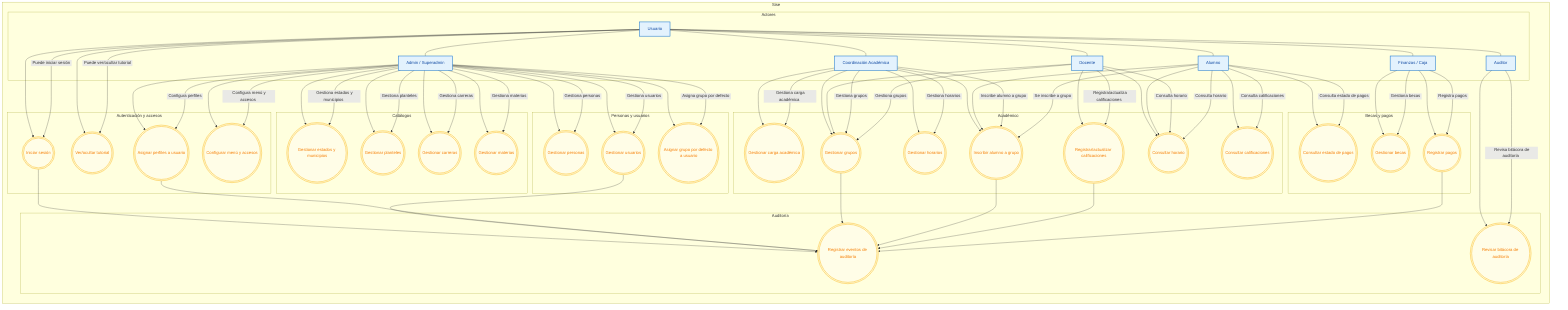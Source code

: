 %%{init: {"themeVariables": {"background": "#fff", "bodyBackground": "#fff"}}}%%
flowchart LR

    subgraph Sise
        direction TB

        %% ========== Actores ========== 
        subgraph Actores
            direction TB
            A[Usuario]:::actor
            AL[Alumno]:::actor
            DO[Docente]:::actor
            AD[Admin / Superadmin]:::actor
            CO[Coordinación Académica]:::actor
            FI[Finanzas / Caja]:::actor
            AU[Auditor]:::actor
        end

        %% Herencia simple de "Usuario"
        A --- AL
        A --- DO
        A --- AD
        A --- CO
        A --- FI
        A --- AU

        %% ========== Casos de uso ========== 
        subgraph Autenticación y accesos
            direction TB
            UC_Login(((Iniciar sesión)))
            UC_Tutorial(((Ver/ocultar tutorial)))
            UC_Perfil(((Asignar perfiles a usuario)))
            UC_Menu(((Configurar menú y accesos)))
        end

        subgraph Catálogos
            direction TB
            UC_CatGeo(((Gestionar estados y municipios)))
            UC_Plantel(((Gestionar planteles)))
            UC_Carrera(((Gestionar carreras)))
            UC_Materia(((Gestionar materias)))
        end

        subgraph Personas y usuarios
            direction TB
            UC_Persona(((Gestionar personas)))
            UC_Usuario(((Gestionar usuarios)))
            UC_UsuGrupo(((Asignar grupo por defecto a usuario)))
        end

        subgraph Académico
            direction TB
            UC_Carga(((Gestionar carga académica)))
            UC_Grupo(((Gestionar grupos)))
            UC_Horario(((Gestionar horarios)))
            UC_Ins(((Inscribir alumno a grupo)))
            UC_Calif(((Registrar/actualizar calificaciones)))
            UC_VerCalif(((Consultar calificaciones)))
            UC_VerHorario(((Consultar horario)))
        end

        subgraph Becas y pagos
            direction TB
            UC_Beca(((Gestionar becas)))
            UC_Pago(((Registrar pagos)))
            UC_VerPago(((Consultar estado de pagos)))
        end

        subgraph Auditoría
            direction TB
            UC_Log(((Registrar eventos de auditoría)))
            UC_RevAud(((Revisar bitácora de auditoría)))
        end

        %% ========== Relación actores -> casos ========== 
        A --> UC_Login
        A --> UC_Tutorial

        AD --> UC_Perfil
        AD --> UC_Menu
        AD --> UC_Persona
        AD --> UC_Usuario
        AD --> UC_UsuGrupo
        AD --> UC_CatGeo
        AD --> UC_Plantel
        AD --> UC_Carrera
        AD --> UC_Materia

        CO --> UC_Carga
        CO --> UC_Grupo
        CO --> UC_Horario
        CO --> UC_Ins

        DO --> UC_Grupo
        DO --> UC_Calif
        DO --> UC_VerHorario

        AL --> UC_Ins
        AL --> UC_VerCalif
        AL --> UC_VerHorario
        AL --> UC_VerPago

        FI --> UC_Beca
        FI --> UC_Pago

        AU --> UC_RevAud

        %% ========== Inclusiones a auditoría ========== 
        UC_Login --> UC_Log
        UC_Usuario --> UC_Log
        UC_Perfil --> UC_Log
        UC_Grupo --> UC_Log
        UC_Ins --> UC_Log
        UC_Calif --> UC_Log
        UC_Pago --> UC_Log

        %% ========== Estilos mejorados ========== 
        classDef actor fill:#e3f2fd,stroke:#1976d2,stroke-width:2px,color:#0d47a1;
        classDef usecase fill:#fffde7,stroke:#fbc02d,stroke-width:2px,color:#f57c00;
        class UC_Login,UC_Tutorial,UC_Perfil,UC_Menu,UC_CatGeo,UC_Plantel,UC_Carrera,UC_Materia,UC_Persona,UC_Usuario,UC_UsuGrupo,UC_Carga,UC_Grupo,UC_Horario,UC_Ins,UC_Calif,UC_VerCalif,UC_VerHorario,UC_Beca,UC_Pago,UC_VerPago,UC_Log,UC_RevAud usecase;

        %% ========== Etiquetas en los vértices ========== 
        %% Ejemplo de etiquetas explicativas en las relaciones

        A -- "<span style='background:#fff;padding:2px 6px;border-radius:4px;'>Puede iniciar sesión</span>" --> UC_Login
        A -- "<span style='background:#fff;padding:2px 6px;border-radius:4px;'>Puede ver/ocultar tutorial</span>" --> UC_Tutorial

        AD -- "<span style='background:#fff;padding:2px 6px;border-radius:4px;'>Configura perfiles</span>" --> UC_Perfil
        AD -- "<span style='background:#fff;padding:2px 6px;border-radius:4px;'>Configura menú y accesos</span>" --> UC_Menu
        AD -- "<span style='background:#fff;padding:2px 6px;border-radius:4px;'>Gestiona personas</span>" --> UC_Persona
        AD -- "<span style='background:#fff;padding:2px 6px;border-radius:4px;'>Gestiona usuarios</span>" --> UC_Usuario
        AD -- "<span style='background:#fff;padding:2px 6px;border-radius:4px;'>Asigna grupo por defecto</span>" --> UC_UsuGrupo
        AD -- "<span style='background:#fff;padding:2px 6px;border-radius:4px;'>Gestiona estados y municipios</span>" --> UC_CatGeo
        AD -- "<span style='background:#fff;padding:2px 6px;border-radius:4px;'>Gestiona planteles</span>" --> UC_Plantel
        AD -- "<span style='background:#fff;padding:2px 6px;border-radius:4px;'>Gestiona carreras</span>" --> UC_Carrera
        AD -- "<span style='background:#fff;padding:2px 6px;border-radius:4px;'>Gestiona materias</span>" --> UC_Materia

        CO -- "<span style='background:#fff;padding:2px 6px;border-radius:4px;'>Gestiona carga académica</span>" --> UC_Carga
        CO -- "<span style='background:#fff;padding:2px 6px;border-radius:4px;'>Gestiona grupos</span>" --> UC_Grupo
        CO -- "<span style='background:#fff;padding:2px 6px;border-radius:4px;'>Gestiona horarios</span>" --> UC_Horario
        CO -- "<span style='background:#fff;padding:2px 6px;border-radius:4px;'>Inscribe alumno a grupo</span>" --> UC_Ins

        DO -- "<span style='background:#fff;padding:2px 6px;border-radius:4px;'>Gestiona grupos</span>" --> UC_Grupo
        DO -- "<span style='background:#fff;padding:2px 6px;border-radius:4px;'>Registra/actualiza calificaciones</span>" --> UC_Calif
        DO -- "<span style='background:#fff;padding:2px 6px;border-radius:4px;'>Consulta horario</span>" --> UC_VerHorario

        AL -- "<span style='background:#fff;padding:2px 6px;border-radius:4px;'>Se inscribe a grupo</span>" --> UC_Ins
        AL -- "<span style='background:#fff;padding:2px 6px;border-radius:4px;'>Consulta calificaciones</span>" --> UC_VerCalif
        AL -- "<span style='background:#fff;padding:2px 6px;border-radius:4px;'>Consulta horario</span>" --> UC_VerHorario
        AL -- "<span style='background:#fff;padding:2px 6px;border-radius:4px;'>Consulta estado de pagos</span>" --> UC_VerPago

        FI -- "<span style='background:#fff;padding:2px 6px;border-radius:4px;'>Gestiona becas</span>" --> UC_Beca
        FI -- "<span style='background:#fff;padding:2px 6px;border-radius:4px;'>Registra pagos</span>" --> UC_Pago

        AU -- "<span style='background:#fff;padding:2px 6px;border-radius:4px;'>Revisa bitácora de auditoría</span>" --> UC_RevAud

        %% ========== Líneas más rectas ========== 
        %% Forzar líneas rectas usando enlaces -- en vez de -->
        %% (no flecha, pero recto)
        %% Ejemplo: A -- UC_Login
        %% Puedes cambiar todas las relaciones de actores a casos de uso:
        %% (Reemplaza --> por -- en las relaciones de actores a casos de uso)

        %% Ejemplo:
        %% A -- UC_Login
        %% AD -- UC_Perfil
        %% ...etc.
    end